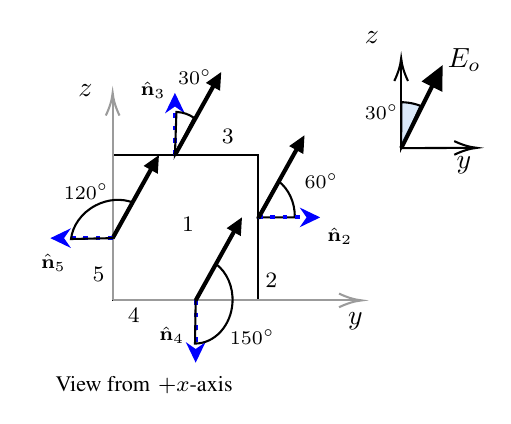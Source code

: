 

\tikzset{every picture/.style={line width=0.75pt}} %set default line width to 0.75pt        

\begin{tikzpicture}[x=0.75pt,y=0.75pt,yscale=-1,xscale=1]
%uncomment if require: \path (0,195); %set diagram left start at 0, and has height of 195

%Shape: Pie [id:dp2468846606935049] 
\draw   (119.83,82.49) .. controls (124.73,86.21) and (127.88,92.7) .. (127.77,100) -- (110,100) -- cycle ;
%Shape: Square [id:dp9965949022820766] 
\draw   (40,70) -- (110,70) -- (110,140) -- (40,140) -- cycle ;
%Straight Lines [id:da9610659135997317] 
\draw [color={rgb, 255:red, 155; green, 155; blue, 155 }  ,draw opacity=1 ]   (40,140) -- (158,140) ;
\draw [shift={(160,140)}, rotate = 180] [color={rgb, 255:red, 155; green, 155; blue, 155 }  ,draw opacity=1 ][line width=0.75]    (10.93,-3.29) .. controls (6.95,-1.4) and (3.31,-0.3) .. (0,0) .. controls (3.31,0.3) and (6.95,1.4) .. (10.93,3.29)   ;
%Straight Lines [id:da413616583119619] 
\draw [color={rgb, 255:red, 155; green, 155; blue, 155 }  ,draw opacity=1 ]   (40,140) -- (40,42) ;
\draw [shift={(40,40)}, rotate = 90] [color={rgb, 255:red, 155; green, 155; blue, 155 }  ,draw opacity=1 ][line width=0.75]    (10.93,-3.29) .. controls (6.95,-1.4) and (3.31,-0.3) .. (0,0) .. controls (3.31,0.3) and (6.95,1.4) .. (10.93,3.29)   ;
%Straight Lines [id:da5430924989686858] 
\draw [line width=1.5]    (40,110) -- (60.34,73.49) ;
\draw [shift={(62.29,70)}, rotate = 119.12] [fill={rgb, 255:red, 0; green, 0; blue, 0 }  ][line width=0.08]  [draw opacity=0] (8.13,-3.9) -- (0,0) -- (8.13,3.9) -- cycle    ;
%Straight Lines [id:da2834934790038013] 
\draw [color={rgb, 255:red, 0; green, 0; blue, 255 }  ,draw opacity=1 ][line width=1.5]  [dash pattern={on 1.69pt off 2.76pt}]  (70,70) -- (70,44) ;
\draw [shift={(70,40)}, rotate = 90] [fill={rgb, 255:red, 0; green, 0; blue, 255 }  ,fill opacity=1 ][line width=0.08]  [draw opacity=0] (9.91,-4.76) -- (0,0) -- (9.91,4.76) -- (6.58,0) -- cycle    ;
%Straight Lines [id:da446424567059891] 
\draw [color={rgb, 255:red, 0; green, 0; blue, 255 }  ,draw opacity=1 ][line width=1.5]  [dash pattern={on 1.69pt off 2.76pt}]  (110,100) -- (136,100) ;
\draw [shift={(140,100)}, rotate = 180] [fill={rgb, 255:red, 0; green, 0; blue, 255 }  ,fill opacity=1 ][line width=0.08]  [draw opacity=0] (9.91,-4.76) -- (0,0) -- (9.91,4.76) -- (6.58,0) -- cycle    ;
%Straight Lines [id:da8656617287924357] 
\draw [color={rgb, 255:red, 0; green, 0; blue, 255 }  ,draw opacity=1 ][line width=1.5]  [dash pattern={on 1.69pt off 2.76pt}]  (80,140) -- (80,166) ;
\draw [shift={(80,170)}, rotate = 270] [fill={rgb, 255:red, 0; green, 0; blue, 255 }  ,fill opacity=1 ][line width=0.08]  [draw opacity=0] (9.91,-4.76) -- (0,0) -- (9.91,4.76) -- (6.58,0) -- cycle    ;
%Straight Lines [id:da677353502578153] 
\draw [color={rgb, 255:red, 0; green, 0; blue, 255 }  ,draw opacity=1 ][line width=1.5]  [dash pattern={on 1.69pt off 2.76pt}]  (40,110) -- (14,110) ;
\draw [shift={(10,110)}, rotate = 360] [fill={rgb, 255:red, 0; green, 0; blue, 255 }  ,fill opacity=1 ][line width=0.08]  [draw opacity=0] (9.91,-4.76) -- (0,0) -- (9.91,4.76) -- (6.58,0) -- cycle    ;
%Shape: Pie [id:dp27262797448521736] 
\draw   (19.93,110.42) .. controls (20.67,104.07) and (24.97,97.81) .. (31.78,94.25) .. controls (37.75,91.13) and (44.33,90.79) .. (49.66,92.79) -- (40,110) -- cycle ;
%Straight Lines [id:da5518439290611417] 
\draw [line width=1.5]    (70,70) -- (90.34,33.49) ;
\draw [shift={(92.29,30)}, rotate = 119.12] [fill={rgb, 255:red, 0; green, 0; blue, 0 }  ][line width=0.08]  [draw opacity=0] (8.13,-3.9) -- (0,0) -- (8.13,3.9) -- cycle    ;
%Straight Lines [id:da7651575856988075] 
\draw [line width=1.5]    (80,140) -- (100.34,103.49) ;
\draw [shift={(102.29,100)}, rotate = 119.12] [fill={rgb, 255:red, 0; green, 0; blue, 0 }  ][line width=0.08]  [draw opacity=0] (8.13,-3.9) -- (0,0) -- (8.13,3.9) -- cycle    ;
%Straight Lines [id:da6060732405226195] 
\draw [line width=1.5]    (110.14,100.45) -- (130.48,63.94) ;
\draw [shift={(132.42,60.45)}, rotate = 119.12] [fill={rgb, 255:red, 0; green, 0; blue, 0 }  ][line width=0.08]  [draw opacity=0] (8.13,-3.9) -- (0,0) -- (8.13,3.9) -- cycle    ;
%Shape: Pie [id:dp06764308064863234] 
\draw   (89.83,122.49) .. controls (94.93,126.36) and (98.14,133.25) .. (97.74,140.92) .. controls (97.16,152.09) and (89.15,160.81) .. (79.68,160.79) -- (80,140) -- cycle ;
%Shape: Pie [id:dp24177309478182996] 
\draw   (70.73,49.22) .. controls (70.84,49.22) and (70.96,49.23) .. (71.07,49.23) .. controls (74.04,49.39) and (76.79,50.38) .. (79.17,52.01) -- (70,70) -- cycle ;
%Straight Lines [id:da7405681093806644] 
\draw [line width=1.5]    (179,66.63) -- (197.21,30.21) ;
\draw [shift={(199,26.63)}, rotate = 116.57] [fill={rgb, 255:red, 0; green, 0; blue, 0 }  ][line width=0.08]  [draw opacity=0] (11.61,-5.58) -- (0,0) -- (11.61,5.58) -- cycle    ;
%Straight Lines [id:da977958020830987] 
\draw    (179,66.63) -- (213.5,66.51) ;
\draw [shift={(215.5,66.5)}, rotate = 179.79] [color={rgb, 255:red, 0; green, 0; blue, 0 }  ][line width=0.75]    (10.93,-3.29) .. controls (6.95,-1.4) and (3.31,-0.3) .. (0,0) .. controls (3.31,0.3) and (6.95,1.4) .. (10.93,3.29)   ;
%Straight Lines [id:da8951841159219021] 
\draw    (179,66.63) -- (179,25.34) ;
\draw [shift={(179,23.34)}, rotate = 90] [color={rgb, 255:red, 0; green, 0; blue, 0 }  ][line width=0.75]    (10.93,-3.29) .. controls (6.95,-1.4) and (3.31,-0.3) .. (0,0) .. controls (3.31,0.3) and (6.95,1.4) .. (10.93,3.29)   ;
%Shape: Pie [id:dp37791603794659623] 
\draw  [fill={rgb, 255:red, 74; green, 144; blue, 226 }  ,fill opacity=0.2 ] (179.07,44.49) .. controls (179.42,44.5) and (179.78,44.51) .. (180.14,44.53) .. controls (183.05,44.68) and (185.82,45.28) .. (188.36,46.26) -- (179,66.63) -- cycle ;

% Text Node
\draw (11,175) node [anchor=north west][inner sep=0.75pt]  [font=\footnotesize] [align=left] {{\fontfamily{ptm}\selectfont View from} $\displaystyle +x${\fontfamily{ptm}\selectfont -axis}};
% Text Node
\draw (72,98.4) node [anchor=north west][inner sep=0.75pt]  [font=\footnotesize]  {$1$};
% Text Node
\draw (28.97,122.41) node [anchor=north west][inner sep=0.75pt]  [font=\footnotesize,rotate=-0.7]  {$5$};
% Text Node
\draw (45.96,142.42) node [anchor=north west][inner sep=0.75pt]  [font=\footnotesize,rotate=-0.7]  {$4$};
% Text Node
\draw (112.17,125.24) node [anchor=north west][inner sep=0.75pt]  [font=\footnotesize,rotate=-0.7]  {$2$};
% Text Node
\draw (152,144.4) node [anchor=north west][inner sep=0.75pt]    {$y$};
% Text Node
\draw (22,34.4) node [anchor=north west][inner sep=0.75pt]    {$z$};
% Text Node
\draw (91.17,56.24) node [anchor=north west][inner sep=0.75pt]  [font=\footnotesize,rotate=-0.7]  {$3$};
% Text Node
\draw (15,82.4) node [anchor=north west][inner sep=0.75pt]  [font=\scriptsize]  {$120^{\circ }$};
% Text Node
\draw (131,77.4) node [anchor=north west][inner sep=0.75pt]  [font=\scriptsize]  {$60^{\circ }$};
% Text Node
\draw (95,152.4) node [anchor=north west][inner sep=0.75pt]  [font=\scriptsize]  {$150^{\circ }$};
% Text Node
\draw (70,27.4) node [anchor=north west][inner sep=0.75pt]  [font=\scriptsize]  {$30^{\circ }$};
% Text Node
\draw (142,103.4) node [anchor=north west][inner sep=0.75pt]  [font=\scriptsize]  {$\hat{\mathbf{n}}_{2}$};
% Text Node
\draw (52,33.4) node [anchor=north west][inner sep=0.75pt]  [font=\scriptsize]  {$\hat{\mathbf{n}}_{3}$};
% Text Node
\draw (4,116.4) node [anchor=north west][inner sep=0.75pt]  [font=\scriptsize]  {$\hat{\mathbf{n}}_{5}$};
% Text Node
\draw (61,151.4) node [anchor=north west][inner sep=0.75pt]  [font=\scriptsize]  {$\hat{\mathbf{n}}_{4}$};
% Text Node
\draw (160,44.03) node [anchor=north west][inner sep=0.75pt]  [font=\scriptsize]  {$30^{\circ }$};
% Text Node
\draw (204.25,69.03) node [anchor=north west][inner sep=0.75pt]    {$y$};
% Text Node
\draw (160,9.1) node [anchor=north west][inner sep=0.75pt]    {$z$};
% Text Node
\draw (200,17.03) node [anchor=north west][inner sep=0.75pt]    {$E_{o}$};


\end{tikzpicture}
